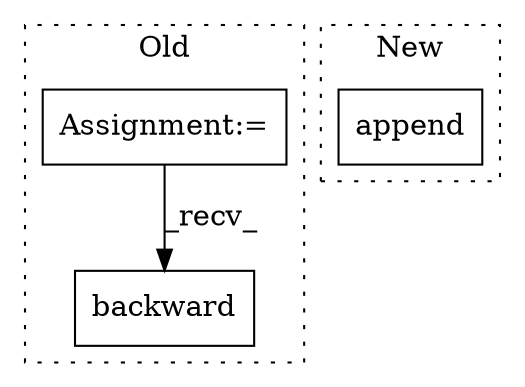 digraph G {
subgraph cluster0 {
1 [label="backward" a="32" s="3231" l="10" shape="box"];
3 [label="Assignment:=" a="7" s="3040" l="2" shape="box"];
label = "Old";
style="dotted";
}
subgraph cluster1 {
2 [label="append" a="32" s="3058,3083" l="7,1" shape="box"];
label = "New";
style="dotted";
}
3 -> 1 [label="_recv_"];
}